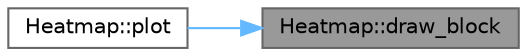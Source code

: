 digraph "Heatmap::draw_block"
{
 // LATEX_PDF_SIZE
  bgcolor="transparent";
  edge [fontname=Helvetica,fontsize=10,labelfontname=Helvetica,labelfontsize=10];
  node [fontname=Helvetica,fontsize=10,shape=box,height=0.2,width=0.4];
  rankdir="RL";
  Node1 [label="Heatmap::draw_block",height=0.2,width=0.4,color="gray40", fillcolor="grey60", style="filled", fontcolor="black",tooltip=" "];
  Node1 -> Node2 [dir="back",color="steelblue1",style="solid"];
  Node2 [label="Heatmap::plot",height=0.2,width=0.4,color="grey40", fillcolor="white", style="filled",URL="$class_heatmap.html#a9e19283696c3bca82a4e859492cf334c",tooltip=" "];
}
